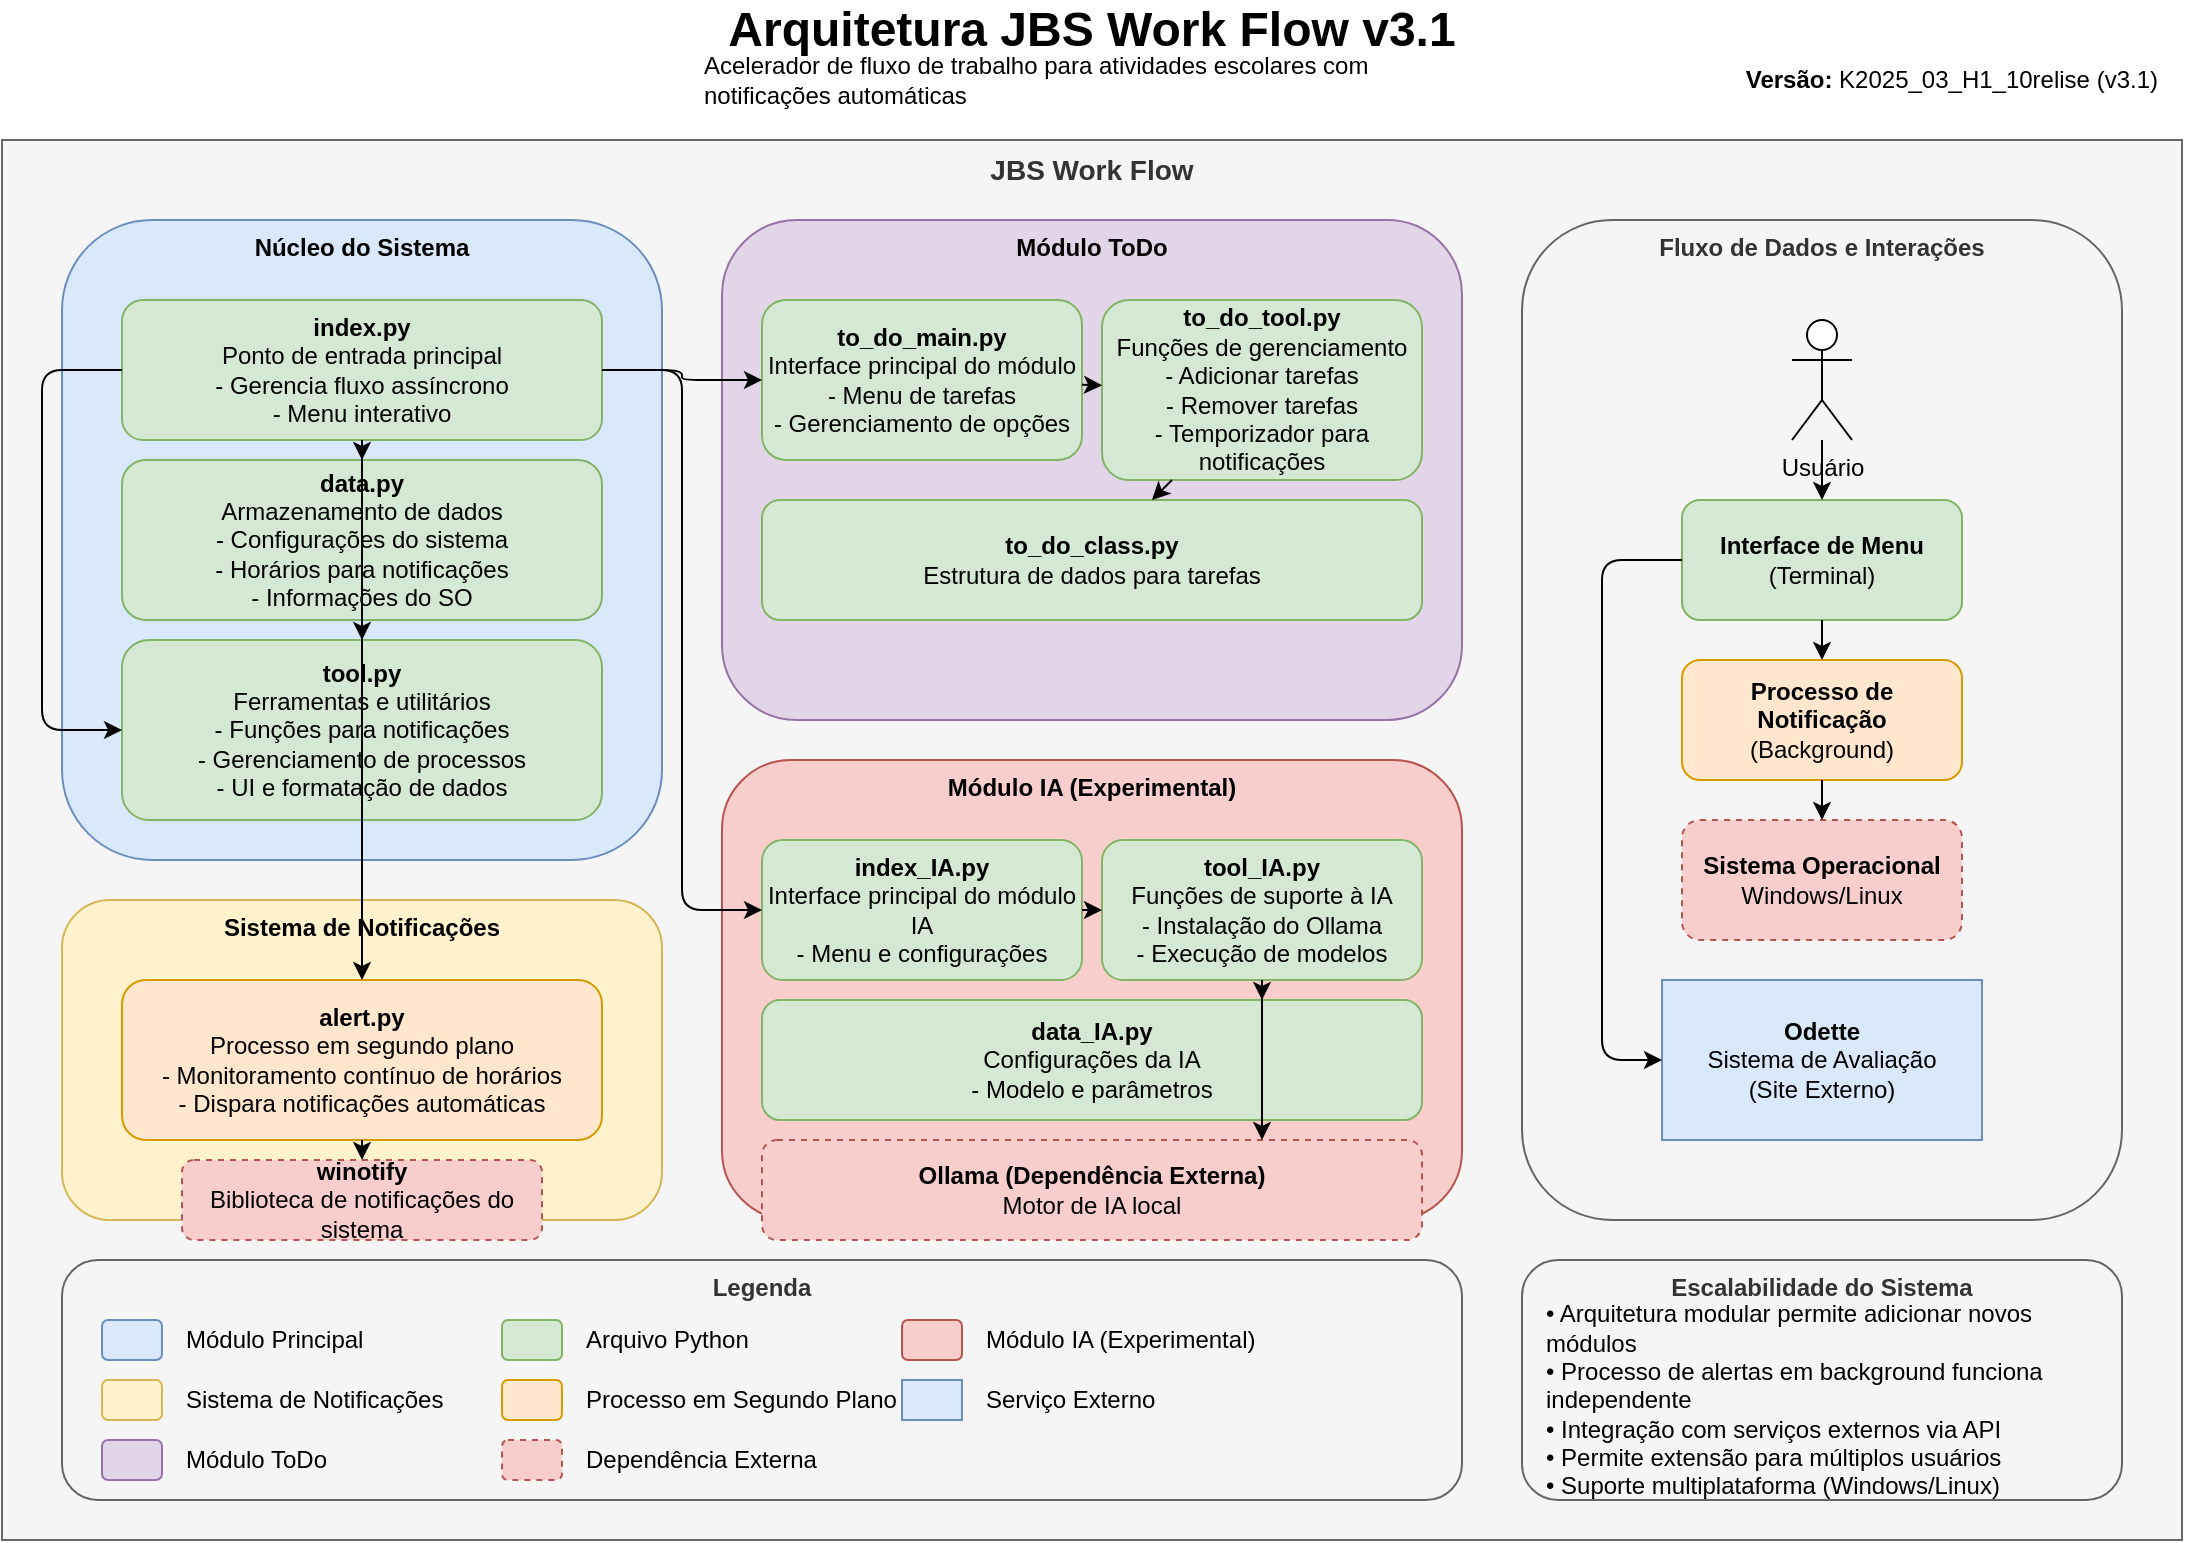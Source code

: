 <mxfile>
    <diagram id="fluxo_codigo" name="Fluxo do Código">
        <mxGraphModel dx="50550" dy="42738" grid="1" gridSize="10" guides="1" tooltips="1" connect="1" arrows="1" fold="1" page="1" pageScale="1" pageWidth="850" pageHeight="1100" math="0" shadow="0">
            <root>
                <mxCell id="0"/>
                <mxCell id="1" parent="0"/>
                <mxCell id="start_to_verificar_modulos" parent="1" edge="1"/>
                <mxCell id="verificar_modulos_to_formatar_datas" parent="1" edge="1"/>
                <mxCell id="formatar_datas_to_verificar_alerta" parent="1" edge="1"/>
                <mxCell id="verificar_alerta_to_iniciar_alerta" parent="1" edge="1"/>
                <mxCell id="verificar_alerta_to_menu" parent="1" edge="1"/>
                <mxCell id="iniciar_alerta_to_menu" parent="1" edge="1"/>
                <mxCell id="menu_to_escolha" parent="1" edge="1"/>
                <mxCell id="escolha_to_acessar_odette" parent="1" edge="1"/>
                <mxCell id="escolha_to_abrir_config" parent="1" edge="1"/>
                <mxCell id="escolha_to_sair" parent="1" edge="1"/>
                <mxCell id="2" value="&lt;font style=&quot;font-size: 24px;&quot;&gt;&lt;b&gt;Arquitetura JBS Work Flow v3.1&lt;/b&gt;&lt;/font&gt;" style="text;html=1;strokeColor=none;fillColor=none;align=center;verticalAlign=middle;whiteSpace=wrap;rounded=0;" vertex="1" parent="1">
                    <mxGeometry x="-5910" y="-3460" width="370" height="30" as="geometry"/>
                </mxCell>
                <mxCell id="3" value="&lt;div style=&quot;text-align: left;&quot;&gt;&lt;font style=&quot;font-size: 12px;&quot;&gt;Acelerador de fluxo de trabalho para atividades escolares com notificações automáticas&lt;/font&gt;&lt;/div&gt;" style="text;html=1;strokeColor=none;fillColor=none;align=center;verticalAlign=middle;whiteSpace=wrap;rounded=0;" vertex="1" parent="1">
                    <mxGeometry x="-5920" y="-3430" width="390" height="20" as="geometry"/>
                </mxCell>
                <mxCell id="4" value="JBS Work Flow" style="rounded=0;whiteSpace=wrap;html=1;fillColor=#f5f5f5;strokeColor=#666666;fontColor=#333333;verticalAlign=top;fontStyle=1;fontSize=14;" vertex="1" parent="1">
                    <mxGeometry x="-6270" y="-3390" width="1090" height="700" as="geometry"/>
                </mxCell>
                <mxCell id="5" value="Núcleo do Sistema" style="rounded=1;whiteSpace=wrap;html=1;fillColor=#dae8fc;strokeColor=#6c8ebf;verticalAlign=top;fontStyle=1" vertex="1" parent="1">
                    <mxGeometry x="-6240" y="-3350" width="300" height="320" as="geometry"/>
                </mxCell>
                <mxCell id="6" value="&lt;b&gt;index.py&lt;/b&gt;&lt;br&gt;Ponto de entrada principal&lt;br&gt;- Gerencia fluxo assíncrono&lt;br&gt;- Menu interativo" style="rounded=1;whiteSpace=wrap;html=1;fillColor=#d5e8d4;strokeColor=#82b366;" vertex="1" parent="1">
                    <mxGeometry x="-6210" y="-3310" width="240" height="70" as="geometry"/>
                </mxCell>
                <mxCell id="7" value="&lt;b&gt;data.py&lt;/b&gt;&lt;br&gt;Armazenamento de dados&lt;br&gt;- Configurações do sistema&lt;br&gt;- Horários para notificações&lt;br&gt;- Informações do SO" style="rounded=1;whiteSpace=wrap;html=1;fillColor=#d5e8d4;strokeColor=#82b366;" vertex="1" parent="1">
                    <mxGeometry x="-6210" y="-3230" width="240" height="80" as="geometry"/>
                </mxCell>
                <mxCell id="8" value="&lt;b&gt;tool.py&lt;/b&gt;&lt;br&gt;Ferramentas e utilitários&lt;br&gt;- Funções para notificações&lt;br&gt;- Gerenciamento de processos&lt;br&gt;- UI e formatação de dados" style="rounded=1;whiteSpace=wrap;html=1;fillColor=#d5e8d4;strokeColor=#82b366;" vertex="1" parent="1">
                    <mxGeometry x="-6210" y="-3140" width="240" height="90" as="geometry"/>
                </mxCell>
                <mxCell id="9" value="Sistema de Notificações" style="rounded=1;whiteSpace=wrap;html=1;fillColor=#fff2cc;strokeColor=#d6b656;verticalAlign=top;fontStyle=1" vertex="1" parent="1">
                    <mxGeometry x="-6240" y="-3010" width="300" height="160" as="geometry"/>
                </mxCell>
                <mxCell id="10" value="&lt;b&gt;alert.py&lt;/b&gt;&lt;br&gt;Processo em segundo plano&lt;br&gt;- Monitoramento contínuo de horários&lt;br&gt;- Dispara notificações automáticas" style="rounded=1;whiteSpace=wrap;html=1;fillColor=#ffe6cc;strokeColor=#d79b00;" vertex="1" parent="1">
                    <mxGeometry x="-6210" y="-2970" width="240" height="80" as="geometry"/>
                </mxCell>
                <mxCell id="11" value="&lt;b&gt;winotify&lt;/b&gt;&lt;br&gt;Biblioteca de notificações do sistema" style="rounded=1;whiteSpace=wrap;html=1;fillColor=#f8cecc;strokeColor=#b85450;dashed=1;" vertex="1" parent="1">
                    <mxGeometry x="-6180" y="-2880" width="180" height="40" as="geometry"/>
                </mxCell>
                <mxCell id="12" value="Módulo ToDo" style="rounded=1;whiteSpace=wrap;html=1;fillColor=#e1d5e7;strokeColor=#9673a6;verticalAlign=top;fontStyle=1" vertex="1" parent="1">
                    <mxGeometry x="-5910" y="-3350" width="370" height="250" as="geometry"/>
                </mxCell>
                <mxCell id="13" value="&lt;b&gt;to_do_main.py&lt;/b&gt;&lt;br&gt;Interface principal do módulo&lt;br&gt;- Menu de tarefas&lt;br&gt;- Gerenciamento de opções" style="rounded=1;whiteSpace=wrap;html=1;fillColor=#d5e8d4;strokeColor=#82b366;" vertex="1" parent="1">
                    <mxGeometry x="-5890" y="-3310" width="160" height="80" as="geometry"/>
                </mxCell>
                <mxCell id="14" value="&lt;b&gt;to_do_tool.py&lt;/b&gt;&lt;br&gt;Funções de gerenciamento&lt;br&gt;- Adicionar tarefas&lt;br&gt;- Remover tarefas&lt;br&gt;- Temporizador para notificações" style="rounded=1;whiteSpace=wrap;html=1;fillColor=#d5e8d4;strokeColor=#82b366;" vertex="1" parent="1">
                    <mxGeometry x="-5720" y="-3310" width="160" height="90" as="geometry"/>
                </mxCell>
                <mxCell id="15" value="&lt;b&gt;to_do_class.py&lt;/b&gt;&lt;br&gt;Estrutura de dados para tarefas" style="rounded=1;whiteSpace=wrap;html=1;fillColor=#d5e8d4;strokeColor=#82b366;" vertex="1" parent="1">
                    <mxGeometry x="-5890" y="-3210" width="330" height="60" as="geometry"/>
                </mxCell>
                <mxCell id="16" value="Módulo IA (Experimental)" style="rounded=1;whiteSpace=wrap;html=1;fillColor=#f8cecc;strokeColor=#b85450;verticalAlign=top;fontStyle=1" vertex="1" parent="1">
                    <mxGeometry x="-5910" y="-3080" width="370" height="230" as="geometry"/>
                </mxCell>
                <mxCell id="17" value="&lt;b&gt;index_IA.py&lt;/b&gt;&lt;br&gt;Interface principal do módulo IA&lt;br&gt;- Menu e configurações" style="rounded=1;whiteSpace=wrap;html=1;fillColor=#d5e8d4;strokeColor=#82b366;" vertex="1" parent="1">
                    <mxGeometry x="-5890" y="-3040" width="160" height="70" as="geometry"/>
                </mxCell>
                <mxCell id="18" value="&lt;b&gt;tool_IA.py&lt;/b&gt;&lt;br&gt;Funções de suporte à IA&lt;br&gt;- Instalação do Ollama&lt;br&gt;- Execução de modelos" style="rounded=1;whiteSpace=wrap;html=1;fillColor=#d5e8d4;strokeColor=#82b366;" vertex="1" parent="1">
                    <mxGeometry x="-5720" y="-3040" width="160" height="70" as="geometry"/>
                </mxCell>
                <mxCell id="19" value="&lt;b&gt;data_IA.py&lt;/b&gt;&lt;br&gt;Configurações da IA&lt;br&gt;- Modelo e parâmetros" style="rounded=1;whiteSpace=wrap;html=1;fillColor=#d5e8d4;strokeColor=#82b366;" vertex="1" parent="1">
                    <mxGeometry x="-5890" y="-2960" width="330" height="60" as="geometry"/>
                </mxCell>
                <mxCell id="20" value="&lt;b&gt;Ollama (Dependência Externa)&lt;/b&gt;&lt;br&gt;Motor de IA local" style="rounded=1;whiteSpace=wrap;html=1;fillColor=#f8cecc;strokeColor=#b85450;dashed=1;" vertex="1" parent="1">
                    <mxGeometry x="-5890" y="-2890" width="330" height="50" as="geometry"/>
                </mxCell>
                <mxCell id="21" value="Fluxo de Dados e Interações" style="rounded=1;whiteSpace=wrap;html=1;fillColor=#f5f5f5;strokeColor=#666666;fontColor=#333333;verticalAlign=top;fontStyle=1" vertex="1" parent="1">
                    <mxGeometry x="-5510" y="-3350" width="300" height="500" as="geometry"/>
                </mxCell>
                <mxCell id="22" value="Usuário" style="shape=umlActor;verticalLabelPosition=bottom;verticalAlign=top;html=1;" vertex="1" parent="1">
                    <mxGeometry x="-5375" y="-3300" width="30" height="60" as="geometry"/>
                </mxCell>
                <mxCell id="23" value="&lt;b&gt;Interface de Menu&lt;/b&gt;&lt;br&gt;(Terminal)" style="rounded=1;whiteSpace=wrap;html=1;fillColor=#d5e8d4;strokeColor=#82b366;" vertex="1" parent="1">
                    <mxGeometry x="-5430" y="-3210" width="140" height="60" as="geometry"/>
                </mxCell>
                <mxCell id="24" value="&lt;b&gt;Processo de Notificação&lt;/b&gt;&lt;br&gt;(Background)" style="rounded=1;whiteSpace=wrap;html=1;fillColor=#ffe6cc;strokeColor=#d79b00;" vertex="1" parent="1">
                    <mxGeometry x="-5430" y="-3130" width="140" height="60" as="geometry"/>
                </mxCell>
                <mxCell id="25" value="&lt;b&gt;Sistema Operacional&lt;/b&gt;&lt;br&gt;Windows/Linux" style="rounded=1;whiteSpace=wrap;html=1;fillColor=#f8cecc;strokeColor=#b85450;dashed=1;" vertex="1" parent="1">
                    <mxGeometry x="-5430" y="-3050" width="140" height="60" as="geometry"/>
                </mxCell>
                <mxCell id="26" value="&lt;b&gt;Odette&lt;/b&gt;&lt;br&gt;Sistema de Avaliação&lt;br&gt;(Site Externo)" style="cloud;whiteSpace=wrap;html=1;fillColor=#dae8fc;strokeColor=#6c8ebf;" vertex="1" parent="1">
                    <mxGeometry x="-5440" y="-2970" width="160" height="80" as="geometry"/>
                </mxCell>
                <mxCell id="27" value="Legenda" style="rounded=1;whiteSpace=wrap;html=1;fillColor=#f5f5f5;strokeColor=#666666;fontColor=#333333;verticalAlign=top;fontStyle=1;fontSize=12;" vertex="1" parent="1">
                    <mxGeometry x="-6240" y="-2830" width="700" height="120" as="geometry"/>
                </mxCell>
                <mxCell id="28" value="" style="rounded=1;whiteSpace=wrap;html=1;fillColor=#dae8fc;strokeColor=#6c8ebf;" vertex="1" parent="1">
                    <mxGeometry x="-6220" y="-2800" width="30" height="20" as="geometry"/>
                </mxCell>
                <mxCell id="29" value="Módulo Principal" style="text;html=1;strokeColor=none;fillColor=none;align=left;verticalAlign=middle;whiteSpace=wrap;rounded=0;" vertex="1" parent="1">
                    <mxGeometry x="-6180" y="-2800" width="120" height="20" as="geometry"/>
                </mxCell>
                <mxCell id="30" value="" style="rounded=1;whiteSpace=wrap;html=1;fillColor=#fff2cc;strokeColor=#d6b656;" vertex="1" parent="1">
                    <mxGeometry x="-6220" y="-2770" width="30" height="20" as="geometry"/>
                </mxCell>
                <mxCell id="31" value="Sistema de Notificações" style="text;html=1;strokeColor=none;fillColor=none;align=left;verticalAlign=middle;whiteSpace=wrap;rounded=0;" vertex="1" parent="1">
                    <mxGeometry x="-6180" y="-2770" width="140" height="20" as="geometry"/>
                </mxCell>
                <mxCell id="32" value="" style="rounded=1;whiteSpace=wrap;html=1;fillColor=#e1d5e7;strokeColor=#9673a6;" vertex="1" parent="1">
                    <mxGeometry x="-6220" y="-2740" width="30" height="20" as="geometry"/>
                </mxCell>
                <mxCell id="33" value="Módulo ToDo" style="text;html=1;strokeColor=none;fillColor=none;align=left;verticalAlign=middle;whiteSpace=wrap;rounded=0;" vertex="1" parent="1">
                    <mxGeometry x="-6180" y="-2740" width="140" height="20" as="geometry"/>
                </mxCell>
                <mxCell id="34" value="" style="rounded=1;whiteSpace=wrap;html=1;fillColor=#d5e8d4;strokeColor=#82b366;" vertex="1" parent="1">
                    <mxGeometry x="-6020" y="-2800" width="30" height="20" as="geometry"/>
                </mxCell>
                <mxCell id="35" value="Arquivo Python" style="text;html=1;strokeColor=none;fillColor=none;align=left;verticalAlign=middle;whiteSpace=wrap;rounded=0;" vertex="1" parent="1">
                    <mxGeometry x="-5980" y="-2800" width="120" height="20" as="geometry"/>
                </mxCell>
                <mxCell id="36" value="" style="rounded=1;whiteSpace=wrap;html=1;fillColor=#ffe6cc;strokeColor=#d79b00;" vertex="1" parent="1">
                    <mxGeometry x="-6020" y="-2770" width="30" height="20" as="geometry"/>
                </mxCell>
                <mxCell id="37" value="Processo em Segundo Plano" style="text;html=1;strokeColor=none;fillColor=none;align=left;verticalAlign=middle;whiteSpace=wrap;rounded=0;" vertex="1" parent="1">
                    <mxGeometry x="-5980" y="-2770" width="160" height="20" as="geometry"/>
                </mxCell>
                <mxCell id="38" value="" style="rounded=1;whiteSpace=wrap;html=1;fillColor=#f8cecc;strokeColor=#b85450;dashed=1;" vertex="1" parent="1">
                    <mxGeometry x="-6020" y="-2740" width="30" height="20" as="geometry"/>
                </mxCell>
                <mxCell id="39" value="Dependência Externa" style="text;html=1;strokeColor=none;fillColor=none;align=left;verticalAlign=middle;whiteSpace=wrap;rounded=0;" vertex="1" parent="1">
                    <mxGeometry x="-5980" y="-2740" width="140" height="20" as="geometry"/>
                </mxCell>
                <mxCell id="40" value="" style="rounded=1;whiteSpace=wrap;html=1;fillColor=#f8cecc;strokeColor=#b85450;" vertex="1" parent="1">
                    <mxGeometry x="-5820" y="-2800" width="30" height="20" as="geometry"/>
                </mxCell>
                <mxCell id="41" value="Módulo IA (Experimental)" style="text;html=1;strokeColor=none;fillColor=none;align=left;verticalAlign=middle;whiteSpace=wrap;rounded=0;" vertex="1" parent="1">
                    <mxGeometry x="-5780" y="-2800" width="160" height="20" as="geometry"/>
                </mxCell>
                <mxCell id="42" value="" style="cloud;whiteSpace=wrap;html=1;fillColor=#dae8fc;strokeColor=#6c8ebf;" vertex="1" parent="1">
                    <mxGeometry x="-5820" y="-2770" width="30" height="20" as="geometry"/>
                </mxCell>
                <mxCell id="43" value="Serviço Externo" style="text;html=1;strokeColor=none;fillColor=none;align=left;verticalAlign=middle;whiteSpace=wrap;rounded=0;" vertex="1" parent="1">
                    <mxGeometry x="-5780" y="-2770" width="140" height="20" as="geometry"/>
                </mxCell>
                <mxCell id="44" value="Escalabilidade do Sistema" style="rounded=1;whiteSpace=wrap;html=1;fillColor=#f5f5f5;strokeColor=#666666;fontColor=#333333;verticalAlign=top;fontStyle=1;fontSize=12;" vertex="1" parent="1">
                    <mxGeometry x="-5510" y="-2830" width="300" height="120" as="geometry"/>
                </mxCell>
                <mxCell id="45" value="• Arquitetura modular permite adicionar novos módulos&lt;br&gt;• Processo de alertas em background funciona independente&lt;br&gt;• Integração com serviços externos via API&lt;br&gt;• Permite extensão para múltiplos usuários&lt;br&gt;• Suporte multiplataforma (Windows/Linux)" style="text;html=1;strokeColor=none;fillColor=none;align=left;verticalAlign=middle;whiteSpace=wrap;rounded=0;" vertex="1" parent="1">
                    <mxGeometry x="-5500" y="-2800" width="280" height="80" as="geometry"/>
                </mxCell>
                <mxCell id="46" edge="1" parent="1" source="22" target="23">
                    <mxGeometry relative="1" as="geometry"/>
                </mxCell>
                <mxCell id="47" edge="1" parent="1" source="23" target="24">
                    <mxGeometry relative="1" as="geometry"/>
                </mxCell>
                <mxCell id="48" edge="1" parent="1" source="24" target="25">
                    <mxGeometry relative="1" as="geometry"/>
                </mxCell>
                <mxCell id="49" edge="1" parent="1" source="23" target="26">
                    <mxGeometry relative="1" as="geometry">
                        <Array as="points">
                            <mxPoint x="-5470" y="-3180"/>
                            <mxPoint x="-5470" y="-2930"/>
                        </Array>
                    </mxGeometry>
                </mxCell>
                <mxCell id="50" edge="1" parent="1" source="6" target="7">
                    <mxGeometry relative="1" as="geometry"/>
                </mxCell>
                <mxCell id="51" edge="1" parent="1" source="6" target="8">
                    <mxGeometry relative="1" as="geometry">
                        <Array as="points">
                            <mxPoint x="-6250" y="-3275"/>
                            <mxPoint x="-6250" y="-3095"/>
                        </Array>
                    </mxGeometry>
                </mxCell>
                <mxCell id="52" edge="1" parent="1" source="7" target="8">
                    <mxGeometry relative="1" as="geometry"/>
                </mxCell>
                <mxCell id="53" edge="1" parent="1" source="6" target="10">
                    <mxGeometry relative="1" as="geometry">
                        <Array as="points">
                            <mxPoint x="-6090" y="-3020"/>
                        </Array>
                    </mxGeometry>
                </mxCell>
                <mxCell id="54" edge="1" parent="1" source="10" target="11">
                    <mxGeometry relative="1" as="geometry"/>
                </mxCell>
                <mxCell id="55" edge="1" parent="1" source="6" target="13">
                    <mxGeometry relative="1" as="geometry">
                        <Array as="points">
                            <mxPoint x="-5930" y="-3275"/>
                            <mxPoint x="-5930" y="-3270"/>
                        </Array>
                    </mxGeometry>
                </mxCell>
                <mxCell id="56" edge="1" parent="1" source="13" target="14">
                    <mxGeometry relative="1" as="geometry"/>
                </mxCell>
                <mxCell id="57" edge="1" parent="1" source="14" target="15">
                    <mxGeometry relative="1" as="geometry"/>
                </mxCell>
                <mxCell id="58" edge="1" parent="1" source="6" target="17">
                    <mxGeometry relative="1" as="geometry">
                        <Array as="points">
                            <mxPoint x="-5930" y="-3275"/>
                            <mxPoint x="-5930" y="-3005"/>
                        </Array>
                    </mxGeometry>
                </mxCell>
                <mxCell id="59" edge="1" parent="1" source="17" target="18">
                    <mxGeometry relative="1" as="geometry"/>
                </mxCell>
                <mxCell id="60" edge="1" parent="1" source="18" target="19">
                    <mxGeometry relative="1" as="geometry">
                        <Array as="points">
                            <mxPoint x="-5640" y="-2960"/>
                        </Array>
                    </mxGeometry>
                </mxCell>
                <mxCell id="61" edge="1" parent="1" source="18" target="20">
                    <mxGeometry relative="1" as="geometry">
                        <Array as="points">
                            <mxPoint x="-5640" y="-2890"/>
                        </Array>
                    </mxGeometry>
                </mxCell>
                <mxCell id="62" value="&lt;b&gt;Versão:&lt;/b&gt; K2025_03_H1_10relise (v3.1)" style="text;html=1;strokeColor=none;fillColor=none;align=right;verticalAlign=middle;whiteSpace=wrap;rounded=0;" vertex="1" parent="1">
                    <mxGeometry x="-5420" y="-3430" width="230" height="20" as="geometry"/>
                </mxCell>
            </root>
        </mxGraphModel>
    </diagram>
</mxfile>